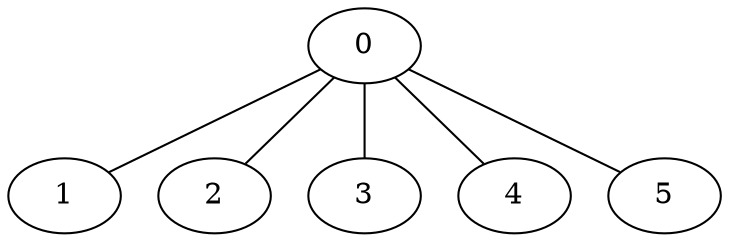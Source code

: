 graph G {
0[label=0];
1[label=1];
2[label=2];
3[label=3];
4[label=4];
5[label=5];
0--1 ;
0--2 ;
0--3 ;
0--4 ;
0--5 ;
}

